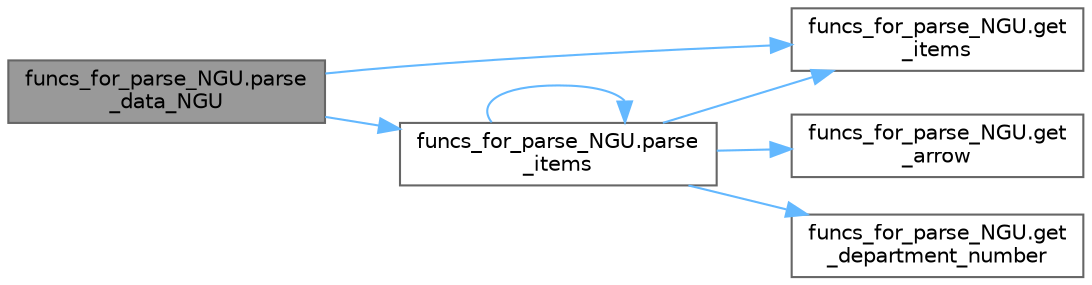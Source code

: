 digraph "funcs_for_parse_NGU.parse_data_NGU"
{
 // LATEX_PDF_SIZE
  bgcolor="transparent";
  edge [fontname=Helvetica,fontsize=10,labelfontname=Helvetica,labelfontsize=10];
  node [fontname=Helvetica,fontsize=10,shape=box,height=0.2,width=0.4];
  rankdir="LR";
  Node1 [id="Node000001",label="funcs_for_parse_NGU.parse\l_data_NGU",height=0.2,width=0.4,color="gray40", fillcolor="grey60", style="filled", fontcolor="black",tooltip=" "];
  Node1 -> Node2 [id="edge1_Node000001_Node000002",color="steelblue1",style="solid",tooltip=" "];
  Node2 [id="Node000002",label="funcs_for_parse_NGU.get\l_items",height=0.2,width=0.4,color="grey40", fillcolor="white", style="filled",URL="$namespacefuncs__for__parse___n_g_u.html#a0c54f196e30892a8ab915cc3b535d46f",tooltip=" "];
  Node1 -> Node3 [id="edge2_Node000001_Node000003",color="steelblue1",style="solid",tooltip=" "];
  Node3 [id="Node000003",label="funcs_for_parse_NGU.parse\l_items",height=0.2,width=0.4,color="grey40", fillcolor="white", style="filled",URL="$namespacefuncs__for__parse___n_g_u.html#ad57968d2b9670c98130932057bda3811",tooltip=" "];
  Node3 -> Node4 [id="edge3_Node000003_Node000004",color="steelblue1",style="solid",tooltip=" "];
  Node4 [id="Node000004",label="funcs_for_parse_NGU.get\l_arrow",height=0.2,width=0.4,color="grey40", fillcolor="white", style="filled",URL="$namespacefuncs__for__parse___n_g_u.html#a11057c8135b1d5b32d7d168c1e42d39f",tooltip=" "];
  Node3 -> Node5 [id="edge4_Node000003_Node000005",color="steelblue1",style="solid",tooltip=" "];
  Node5 [id="Node000005",label="funcs_for_parse_NGU.get\l_department_number",height=0.2,width=0.4,color="grey40", fillcolor="white", style="filled",URL="$namespacefuncs__for__parse___n_g_u.html#a6989ad3d251208e021e2b0c01bf943ab",tooltip=" "];
  Node3 -> Node2 [id="edge5_Node000003_Node000002",color="steelblue1",style="solid",tooltip=" "];
  Node3 -> Node3 [id="edge6_Node000003_Node000003",color="steelblue1",style="solid",tooltip=" "];
}
